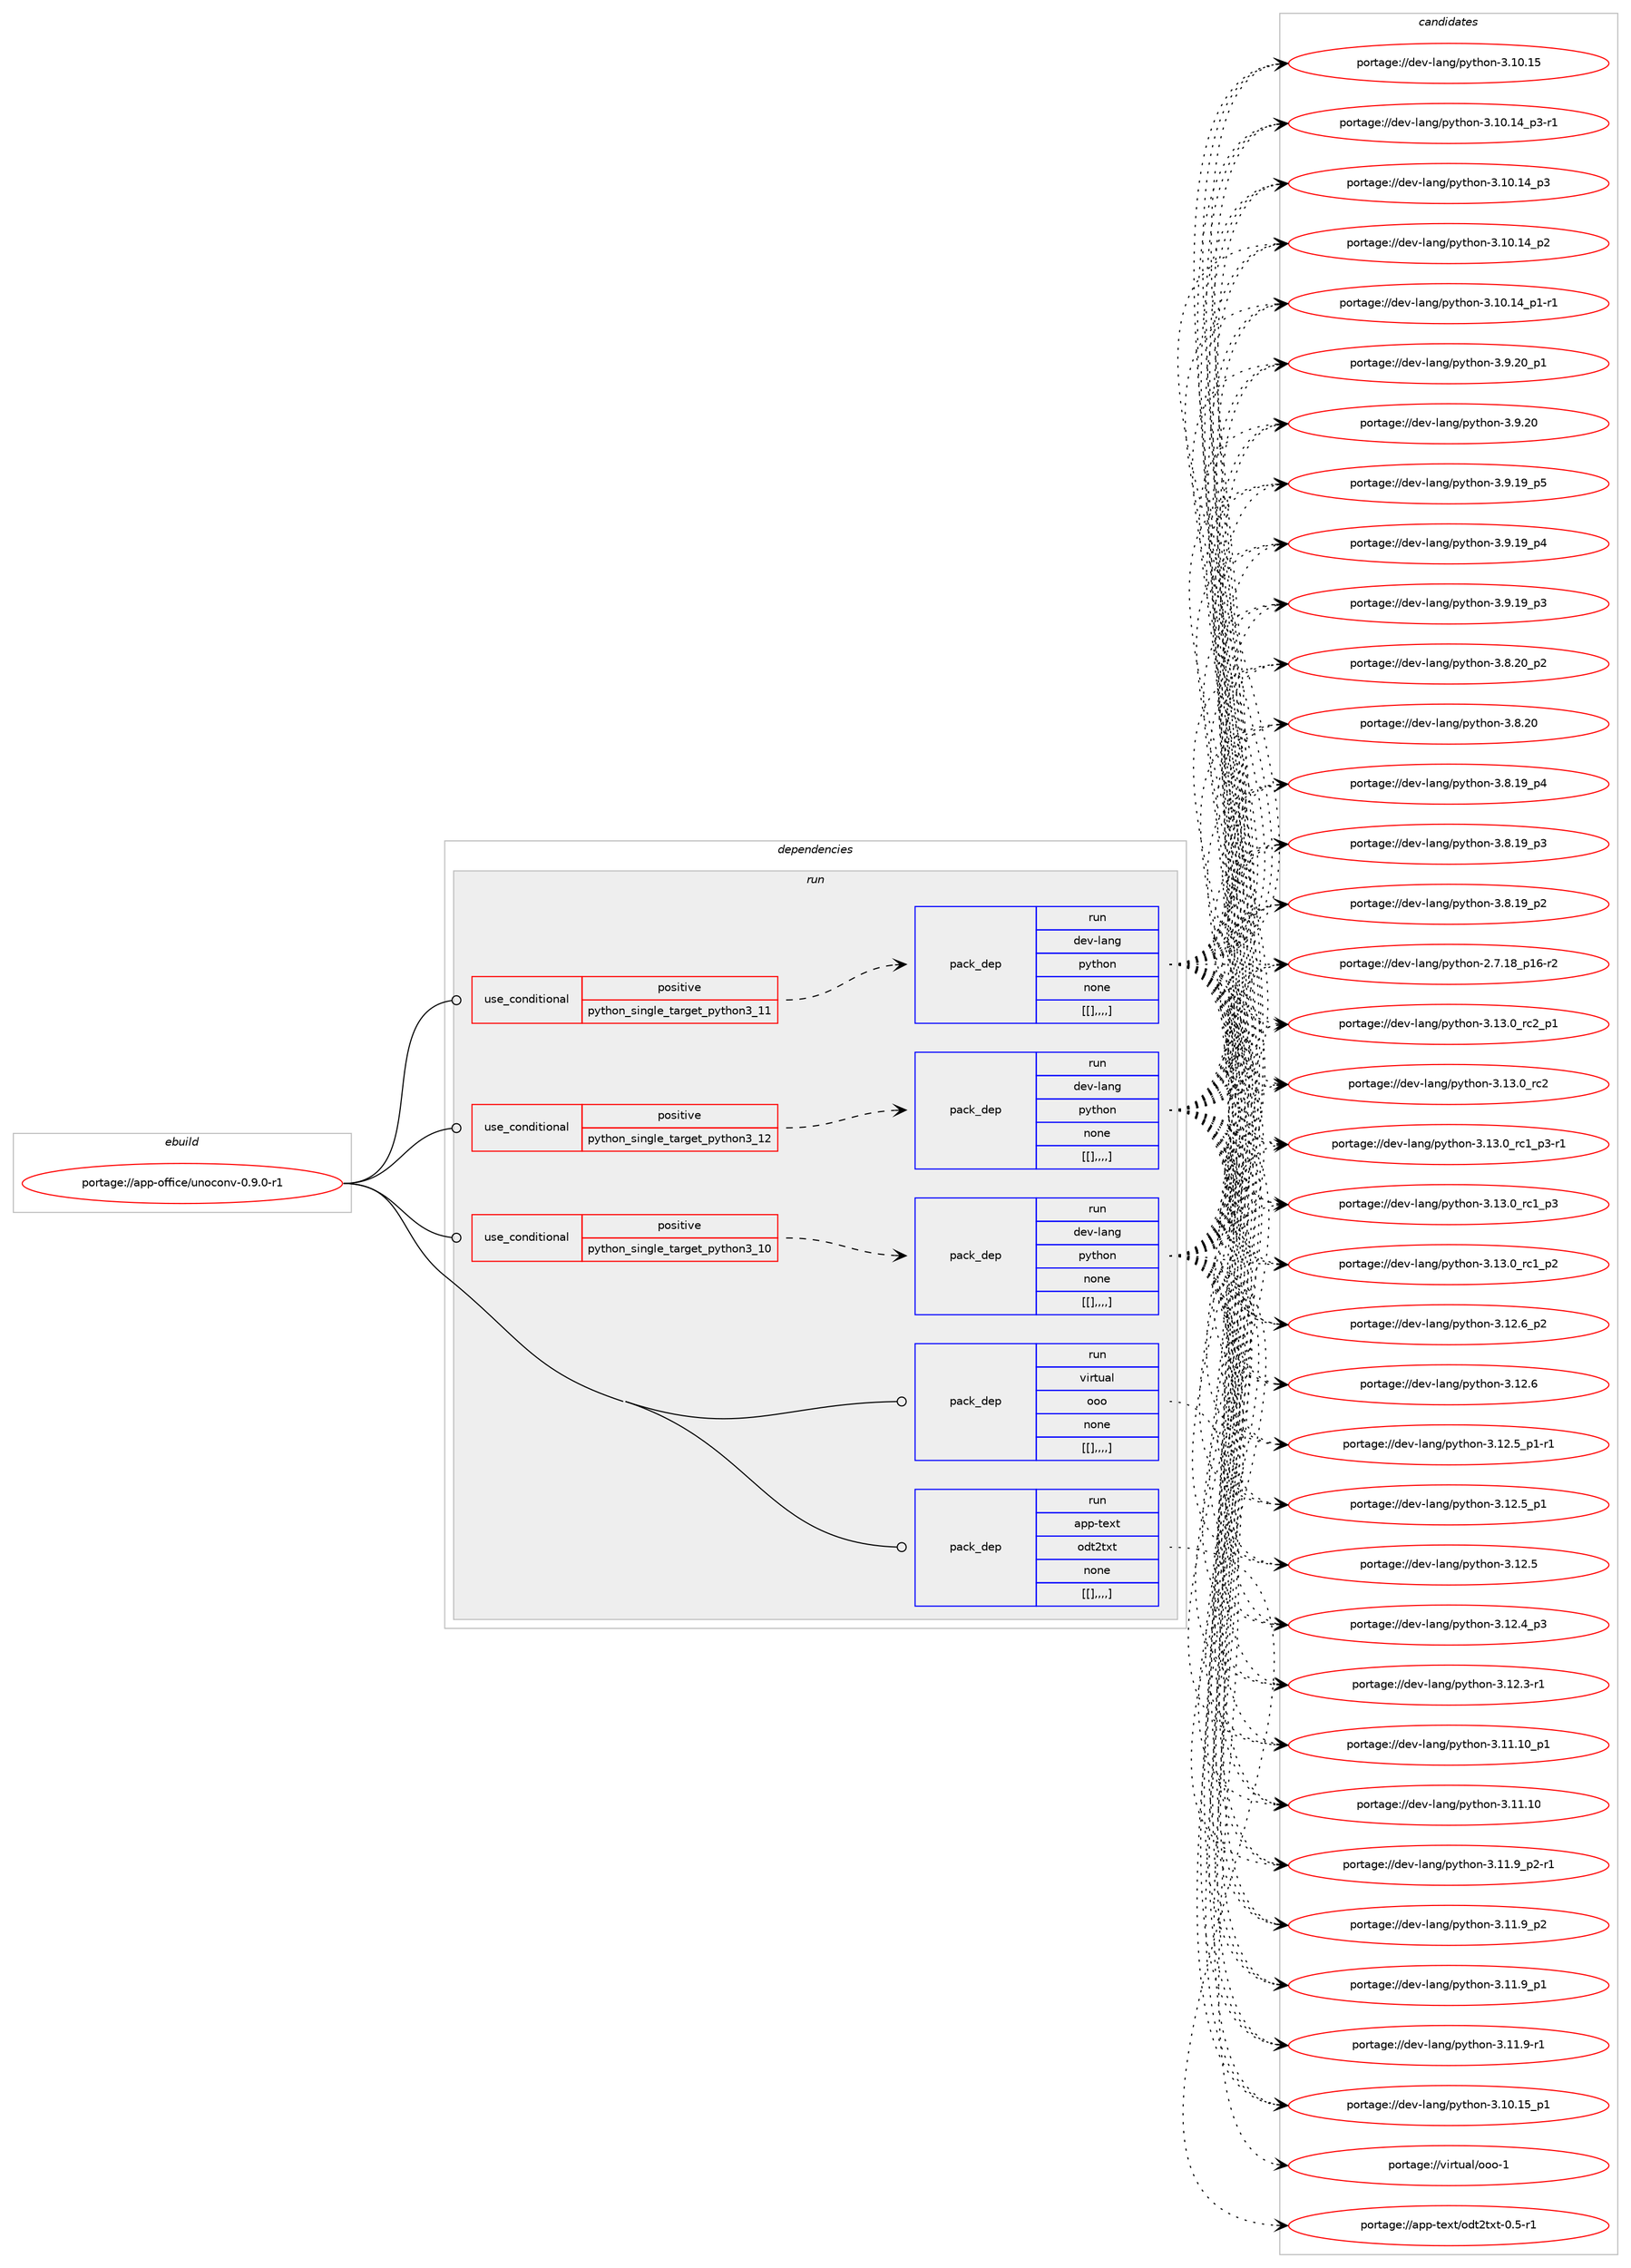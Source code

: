 digraph prolog {

# *************
# Graph options
# *************

newrank=true;
concentrate=true;
compound=true;
graph [rankdir=LR,fontname=Helvetica,fontsize=10,ranksep=1.5];#, ranksep=2.5, nodesep=0.2];
edge  [arrowhead=vee];
node  [fontname=Helvetica,fontsize=10];

# **********
# The ebuild
# **********

subgraph cluster_leftcol {
color=gray;
label=<<i>ebuild</i>>;
id [label="portage://app-office/unoconv-0.9.0-r1", color=red, width=4, href="../app-office/unoconv-0.9.0-r1.svg"];
}

# ****************
# The dependencies
# ****************

subgraph cluster_midcol {
color=gray;
label=<<i>dependencies</i>>;
subgraph cluster_compile {
fillcolor="#eeeeee";
style=filled;
label=<<i>compile</i>>;
}
subgraph cluster_compileandrun {
fillcolor="#eeeeee";
style=filled;
label=<<i>compile and run</i>>;
}
subgraph cluster_run {
fillcolor="#eeeeee";
style=filled;
label=<<i>run</i>>;
subgraph cond14269 {
dependency50338 [label=<<TABLE BORDER="0" CELLBORDER="1" CELLSPACING="0" CELLPADDING="4"><TR><TD ROWSPAN="3" CELLPADDING="10">use_conditional</TD></TR><TR><TD>positive</TD></TR><TR><TD>python_single_target_python3_10</TD></TR></TABLE>>, shape=none, color=red];
subgraph pack35628 {
dependency50339 [label=<<TABLE BORDER="0" CELLBORDER="1" CELLSPACING="0" CELLPADDING="4" WIDTH="220"><TR><TD ROWSPAN="6" CELLPADDING="30">pack_dep</TD></TR><TR><TD WIDTH="110">run</TD></TR><TR><TD>dev-lang</TD></TR><TR><TD>python</TD></TR><TR><TD>none</TD></TR><TR><TD>[[],,,,]</TD></TR></TABLE>>, shape=none, color=blue];
}
dependency50338:e -> dependency50339:w [weight=20,style="dashed",arrowhead="vee"];
}
id:e -> dependency50338:w [weight=20,style="solid",arrowhead="odot"];
subgraph cond14270 {
dependency50340 [label=<<TABLE BORDER="0" CELLBORDER="1" CELLSPACING="0" CELLPADDING="4"><TR><TD ROWSPAN="3" CELLPADDING="10">use_conditional</TD></TR><TR><TD>positive</TD></TR><TR><TD>python_single_target_python3_11</TD></TR></TABLE>>, shape=none, color=red];
subgraph pack35629 {
dependency50341 [label=<<TABLE BORDER="0" CELLBORDER="1" CELLSPACING="0" CELLPADDING="4" WIDTH="220"><TR><TD ROWSPAN="6" CELLPADDING="30">pack_dep</TD></TR><TR><TD WIDTH="110">run</TD></TR><TR><TD>dev-lang</TD></TR><TR><TD>python</TD></TR><TR><TD>none</TD></TR><TR><TD>[[],,,,]</TD></TR></TABLE>>, shape=none, color=blue];
}
dependency50340:e -> dependency50341:w [weight=20,style="dashed",arrowhead="vee"];
}
id:e -> dependency50340:w [weight=20,style="solid",arrowhead="odot"];
subgraph cond14271 {
dependency50342 [label=<<TABLE BORDER="0" CELLBORDER="1" CELLSPACING="0" CELLPADDING="4"><TR><TD ROWSPAN="3" CELLPADDING="10">use_conditional</TD></TR><TR><TD>positive</TD></TR><TR><TD>python_single_target_python3_12</TD></TR></TABLE>>, shape=none, color=red];
subgraph pack35630 {
dependency50343 [label=<<TABLE BORDER="0" CELLBORDER="1" CELLSPACING="0" CELLPADDING="4" WIDTH="220"><TR><TD ROWSPAN="6" CELLPADDING="30">pack_dep</TD></TR><TR><TD WIDTH="110">run</TD></TR><TR><TD>dev-lang</TD></TR><TR><TD>python</TD></TR><TR><TD>none</TD></TR><TR><TD>[[],,,,]</TD></TR></TABLE>>, shape=none, color=blue];
}
dependency50342:e -> dependency50343:w [weight=20,style="dashed",arrowhead="vee"];
}
id:e -> dependency50342:w [weight=20,style="solid",arrowhead="odot"];
subgraph pack35631 {
dependency50344 [label=<<TABLE BORDER="0" CELLBORDER="1" CELLSPACING="0" CELLPADDING="4" WIDTH="220"><TR><TD ROWSPAN="6" CELLPADDING="30">pack_dep</TD></TR><TR><TD WIDTH="110">run</TD></TR><TR><TD>virtual</TD></TR><TR><TD>ooo</TD></TR><TR><TD>none</TD></TR><TR><TD>[[],,,,]</TD></TR></TABLE>>, shape=none, color=blue];
}
id:e -> dependency50344:w [weight=20,style="solid",arrowhead="odot"];
subgraph pack35632 {
dependency50345 [label=<<TABLE BORDER="0" CELLBORDER="1" CELLSPACING="0" CELLPADDING="4" WIDTH="220"><TR><TD ROWSPAN="6" CELLPADDING="30">pack_dep</TD></TR><TR><TD WIDTH="110">run</TD></TR><TR><TD>app-text</TD></TR><TR><TD>odt2txt</TD></TR><TR><TD>none</TD></TR><TR><TD>[[],,,,]</TD></TR></TABLE>>, shape=none, color=blue];
}
id:e -> dependency50345:w [weight=20,style="solid",arrowhead="odot"];
}
}

# **************
# The candidates
# **************

subgraph cluster_choices {
rank=same;
color=gray;
label=<<i>candidates</i>>;

subgraph choice35628 {
color=black;
nodesep=1;
choice100101118451089711010347112121116104111110455146495146489511499509511249 [label="portage://dev-lang/python-3.13.0_rc2_p1", color=red, width=4,href="../dev-lang/python-3.13.0_rc2_p1.svg"];
choice10010111845108971101034711212111610411111045514649514648951149950 [label="portage://dev-lang/python-3.13.0_rc2", color=red, width=4,href="../dev-lang/python-3.13.0_rc2.svg"];
choice1001011184510897110103471121211161041111104551464951464895114994995112514511449 [label="portage://dev-lang/python-3.13.0_rc1_p3-r1", color=red, width=4,href="../dev-lang/python-3.13.0_rc1_p3-r1.svg"];
choice100101118451089711010347112121116104111110455146495146489511499499511251 [label="portage://dev-lang/python-3.13.0_rc1_p3", color=red, width=4,href="../dev-lang/python-3.13.0_rc1_p3.svg"];
choice100101118451089711010347112121116104111110455146495146489511499499511250 [label="portage://dev-lang/python-3.13.0_rc1_p2", color=red, width=4,href="../dev-lang/python-3.13.0_rc1_p2.svg"];
choice100101118451089711010347112121116104111110455146495046549511250 [label="portage://dev-lang/python-3.12.6_p2", color=red, width=4,href="../dev-lang/python-3.12.6_p2.svg"];
choice10010111845108971101034711212111610411111045514649504654 [label="portage://dev-lang/python-3.12.6", color=red, width=4,href="../dev-lang/python-3.12.6.svg"];
choice1001011184510897110103471121211161041111104551464950465395112494511449 [label="portage://dev-lang/python-3.12.5_p1-r1", color=red, width=4,href="../dev-lang/python-3.12.5_p1-r1.svg"];
choice100101118451089711010347112121116104111110455146495046539511249 [label="portage://dev-lang/python-3.12.5_p1", color=red, width=4,href="../dev-lang/python-3.12.5_p1.svg"];
choice10010111845108971101034711212111610411111045514649504653 [label="portage://dev-lang/python-3.12.5", color=red, width=4,href="../dev-lang/python-3.12.5.svg"];
choice100101118451089711010347112121116104111110455146495046529511251 [label="portage://dev-lang/python-3.12.4_p3", color=red, width=4,href="../dev-lang/python-3.12.4_p3.svg"];
choice100101118451089711010347112121116104111110455146495046514511449 [label="portage://dev-lang/python-3.12.3-r1", color=red, width=4,href="../dev-lang/python-3.12.3-r1.svg"];
choice10010111845108971101034711212111610411111045514649494649489511249 [label="portage://dev-lang/python-3.11.10_p1", color=red, width=4,href="../dev-lang/python-3.11.10_p1.svg"];
choice1001011184510897110103471121211161041111104551464949464948 [label="portage://dev-lang/python-3.11.10", color=red, width=4,href="../dev-lang/python-3.11.10.svg"];
choice1001011184510897110103471121211161041111104551464949465795112504511449 [label="portage://dev-lang/python-3.11.9_p2-r1", color=red, width=4,href="../dev-lang/python-3.11.9_p2-r1.svg"];
choice100101118451089711010347112121116104111110455146494946579511250 [label="portage://dev-lang/python-3.11.9_p2", color=red, width=4,href="../dev-lang/python-3.11.9_p2.svg"];
choice100101118451089711010347112121116104111110455146494946579511249 [label="portage://dev-lang/python-3.11.9_p1", color=red, width=4,href="../dev-lang/python-3.11.9_p1.svg"];
choice100101118451089711010347112121116104111110455146494946574511449 [label="portage://dev-lang/python-3.11.9-r1", color=red, width=4,href="../dev-lang/python-3.11.9-r1.svg"];
choice10010111845108971101034711212111610411111045514649484649539511249 [label="portage://dev-lang/python-3.10.15_p1", color=red, width=4,href="../dev-lang/python-3.10.15_p1.svg"];
choice1001011184510897110103471121211161041111104551464948464953 [label="portage://dev-lang/python-3.10.15", color=red, width=4,href="../dev-lang/python-3.10.15.svg"];
choice100101118451089711010347112121116104111110455146494846495295112514511449 [label="portage://dev-lang/python-3.10.14_p3-r1", color=red, width=4,href="../dev-lang/python-3.10.14_p3-r1.svg"];
choice10010111845108971101034711212111610411111045514649484649529511251 [label="portage://dev-lang/python-3.10.14_p3", color=red, width=4,href="../dev-lang/python-3.10.14_p3.svg"];
choice10010111845108971101034711212111610411111045514649484649529511250 [label="portage://dev-lang/python-3.10.14_p2", color=red, width=4,href="../dev-lang/python-3.10.14_p2.svg"];
choice100101118451089711010347112121116104111110455146494846495295112494511449 [label="portage://dev-lang/python-3.10.14_p1-r1", color=red, width=4,href="../dev-lang/python-3.10.14_p1-r1.svg"];
choice100101118451089711010347112121116104111110455146574650489511249 [label="portage://dev-lang/python-3.9.20_p1", color=red, width=4,href="../dev-lang/python-3.9.20_p1.svg"];
choice10010111845108971101034711212111610411111045514657465048 [label="portage://dev-lang/python-3.9.20", color=red, width=4,href="../dev-lang/python-3.9.20.svg"];
choice100101118451089711010347112121116104111110455146574649579511253 [label="portage://dev-lang/python-3.9.19_p5", color=red, width=4,href="../dev-lang/python-3.9.19_p5.svg"];
choice100101118451089711010347112121116104111110455146574649579511252 [label="portage://dev-lang/python-3.9.19_p4", color=red, width=4,href="../dev-lang/python-3.9.19_p4.svg"];
choice100101118451089711010347112121116104111110455146574649579511251 [label="portage://dev-lang/python-3.9.19_p3", color=red, width=4,href="../dev-lang/python-3.9.19_p3.svg"];
choice100101118451089711010347112121116104111110455146564650489511250 [label="portage://dev-lang/python-3.8.20_p2", color=red, width=4,href="../dev-lang/python-3.8.20_p2.svg"];
choice10010111845108971101034711212111610411111045514656465048 [label="portage://dev-lang/python-3.8.20", color=red, width=4,href="../dev-lang/python-3.8.20.svg"];
choice100101118451089711010347112121116104111110455146564649579511252 [label="portage://dev-lang/python-3.8.19_p4", color=red, width=4,href="../dev-lang/python-3.8.19_p4.svg"];
choice100101118451089711010347112121116104111110455146564649579511251 [label="portage://dev-lang/python-3.8.19_p3", color=red, width=4,href="../dev-lang/python-3.8.19_p3.svg"];
choice100101118451089711010347112121116104111110455146564649579511250 [label="portage://dev-lang/python-3.8.19_p2", color=red, width=4,href="../dev-lang/python-3.8.19_p2.svg"];
choice100101118451089711010347112121116104111110455046554649569511249544511450 [label="portage://dev-lang/python-2.7.18_p16-r2", color=red, width=4,href="../dev-lang/python-2.7.18_p16-r2.svg"];
dependency50339:e -> choice100101118451089711010347112121116104111110455146495146489511499509511249:w [style=dotted,weight="100"];
dependency50339:e -> choice10010111845108971101034711212111610411111045514649514648951149950:w [style=dotted,weight="100"];
dependency50339:e -> choice1001011184510897110103471121211161041111104551464951464895114994995112514511449:w [style=dotted,weight="100"];
dependency50339:e -> choice100101118451089711010347112121116104111110455146495146489511499499511251:w [style=dotted,weight="100"];
dependency50339:e -> choice100101118451089711010347112121116104111110455146495146489511499499511250:w [style=dotted,weight="100"];
dependency50339:e -> choice100101118451089711010347112121116104111110455146495046549511250:w [style=dotted,weight="100"];
dependency50339:e -> choice10010111845108971101034711212111610411111045514649504654:w [style=dotted,weight="100"];
dependency50339:e -> choice1001011184510897110103471121211161041111104551464950465395112494511449:w [style=dotted,weight="100"];
dependency50339:e -> choice100101118451089711010347112121116104111110455146495046539511249:w [style=dotted,weight="100"];
dependency50339:e -> choice10010111845108971101034711212111610411111045514649504653:w [style=dotted,weight="100"];
dependency50339:e -> choice100101118451089711010347112121116104111110455146495046529511251:w [style=dotted,weight="100"];
dependency50339:e -> choice100101118451089711010347112121116104111110455146495046514511449:w [style=dotted,weight="100"];
dependency50339:e -> choice10010111845108971101034711212111610411111045514649494649489511249:w [style=dotted,weight="100"];
dependency50339:e -> choice1001011184510897110103471121211161041111104551464949464948:w [style=dotted,weight="100"];
dependency50339:e -> choice1001011184510897110103471121211161041111104551464949465795112504511449:w [style=dotted,weight="100"];
dependency50339:e -> choice100101118451089711010347112121116104111110455146494946579511250:w [style=dotted,weight="100"];
dependency50339:e -> choice100101118451089711010347112121116104111110455146494946579511249:w [style=dotted,weight="100"];
dependency50339:e -> choice100101118451089711010347112121116104111110455146494946574511449:w [style=dotted,weight="100"];
dependency50339:e -> choice10010111845108971101034711212111610411111045514649484649539511249:w [style=dotted,weight="100"];
dependency50339:e -> choice1001011184510897110103471121211161041111104551464948464953:w [style=dotted,weight="100"];
dependency50339:e -> choice100101118451089711010347112121116104111110455146494846495295112514511449:w [style=dotted,weight="100"];
dependency50339:e -> choice10010111845108971101034711212111610411111045514649484649529511251:w [style=dotted,weight="100"];
dependency50339:e -> choice10010111845108971101034711212111610411111045514649484649529511250:w [style=dotted,weight="100"];
dependency50339:e -> choice100101118451089711010347112121116104111110455146494846495295112494511449:w [style=dotted,weight="100"];
dependency50339:e -> choice100101118451089711010347112121116104111110455146574650489511249:w [style=dotted,weight="100"];
dependency50339:e -> choice10010111845108971101034711212111610411111045514657465048:w [style=dotted,weight="100"];
dependency50339:e -> choice100101118451089711010347112121116104111110455146574649579511253:w [style=dotted,weight="100"];
dependency50339:e -> choice100101118451089711010347112121116104111110455146574649579511252:w [style=dotted,weight="100"];
dependency50339:e -> choice100101118451089711010347112121116104111110455146574649579511251:w [style=dotted,weight="100"];
dependency50339:e -> choice100101118451089711010347112121116104111110455146564650489511250:w [style=dotted,weight="100"];
dependency50339:e -> choice10010111845108971101034711212111610411111045514656465048:w [style=dotted,weight="100"];
dependency50339:e -> choice100101118451089711010347112121116104111110455146564649579511252:w [style=dotted,weight="100"];
dependency50339:e -> choice100101118451089711010347112121116104111110455146564649579511251:w [style=dotted,weight="100"];
dependency50339:e -> choice100101118451089711010347112121116104111110455146564649579511250:w [style=dotted,weight="100"];
dependency50339:e -> choice100101118451089711010347112121116104111110455046554649569511249544511450:w [style=dotted,weight="100"];
}
subgraph choice35629 {
color=black;
nodesep=1;
choice100101118451089711010347112121116104111110455146495146489511499509511249 [label="portage://dev-lang/python-3.13.0_rc2_p1", color=red, width=4,href="../dev-lang/python-3.13.0_rc2_p1.svg"];
choice10010111845108971101034711212111610411111045514649514648951149950 [label="portage://dev-lang/python-3.13.0_rc2", color=red, width=4,href="../dev-lang/python-3.13.0_rc2.svg"];
choice1001011184510897110103471121211161041111104551464951464895114994995112514511449 [label="portage://dev-lang/python-3.13.0_rc1_p3-r1", color=red, width=4,href="../dev-lang/python-3.13.0_rc1_p3-r1.svg"];
choice100101118451089711010347112121116104111110455146495146489511499499511251 [label="portage://dev-lang/python-3.13.0_rc1_p3", color=red, width=4,href="../dev-lang/python-3.13.0_rc1_p3.svg"];
choice100101118451089711010347112121116104111110455146495146489511499499511250 [label="portage://dev-lang/python-3.13.0_rc1_p2", color=red, width=4,href="../dev-lang/python-3.13.0_rc1_p2.svg"];
choice100101118451089711010347112121116104111110455146495046549511250 [label="portage://dev-lang/python-3.12.6_p2", color=red, width=4,href="../dev-lang/python-3.12.6_p2.svg"];
choice10010111845108971101034711212111610411111045514649504654 [label="portage://dev-lang/python-3.12.6", color=red, width=4,href="../dev-lang/python-3.12.6.svg"];
choice1001011184510897110103471121211161041111104551464950465395112494511449 [label="portage://dev-lang/python-3.12.5_p1-r1", color=red, width=4,href="../dev-lang/python-3.12.5_p1-r1.svg"];
choice100101118451089711010347112121116104111110455146495046539511249 [label="portage://dev-lang/python-3.12.5_p1", color=red, width=4,href="../dev-lang/python-3.12.5_p1.svg"];
choice10010111845108971101034711212111610411111045514649504653 [label="portage://dev-lang/python-3.12.5", color=red, width=4,href="../dev-lang/python-3.12.5.svg"];
choice100101118451089711010347112121116104111110455146495046529511251 [label="portage://dev-lang/python-3.12.4_p3", color=red, width=4,href="../dev-lang/python-3.12.4_p3.svg"];
choice100101118451089711010347112121116104111110455146495046514511449 [label="portage://dev-lang/python-3.12.3-r1", color=red, width=4,href="../dev-lang/python-3.12.3-r1.svg"];
choice10010111845108971101034711212111610411111045514649494649489511249 [label="portage://dev-lang/python-3.11.10_p1", color=red, width=4,href="../dev-lang/python-3.11.10_p1.svg"];
choice1001011184510897110103471121211161041111104551464949464948 [label="portage://dev-lang/python-3.11.10", color=red, width=4,href="../dev-lang/python-3.11.10.svg"];
choice1001011184510897110103471121211161041111104551464949465795112504511449 [label="portage://dev-lang/python-3.11.9_p2-r1", color=red, width=4,href="../dev-lang/python-3.11.9_p2-r1.svg"];
choice100101118451089711010347112121116104111110455146494946579511250 [label="portage://dev-lang/python-3.11.9_p2", color=red, width=4,href="../dev-lang/python-3.11.9_p2.svg"];
choice100101118451089711010347112121116104111110455146494946579511249 [label="portage://dev-lang/python-3.11.9_p1", color=red, width=4,href="../dev-lang/python-3.11.9_p1.svg"];
choice100101118451089711010347112121116104111110455146494946574511449 [label="portage://dev-lang/python-3.11.9-r1", color=red, width=4,href="../dev-lang/python-3.11.9-r1.svg"];
choice10010111845108971101034711212111610411111045514649484649539511249 [label="portage://dev-lang/python-3.10.15_p1", color=red, width=4,href="../dev-lang/python-3.10.15_p1.svg"];
choice1001011184510897110103471121211161041111104551464948464953 [label="portage://dev-lang/python-3.10.15", color=red, width=4,href="../dev-lang/python-3.10.15.svg"];
choice100101118451089711010347112121116104111110455146494846495295112514511449 [label="portage://dev-lang/python-3.10.14_p3-r1", color=red, width=4,href="../dev-lang/python-3.10.14_p3-r1.svg"];
choice10010111845108971101034711212111610411111045514649484649529511251 [label="portage://dev-lang/python-3.10.14_p3", color=red, width=4,href="../dev-lang/python-3.10.14_p3.svg"];
choice10010111845108971101034711212111610411111045514649484649529511250 [label="portage://dev-lang/python-3.10.14_p2", color=red, width=4,href="../dev-lang/python-3.10.14_p2.svg"];
choice100101118451089711010347112121116104111110455146494846495295112494511449 [label="portage://dev-lang/python-3.10.14_p1-r1", color=red, width=4,href="../dev-lang/python-3.10.14_p1-r1.svg"];
choice100101118451089711010347112121116104111110455146574650489511249 [label="portage://dev-lang/python-3.9.20_p1", color=red, width=4,href="../dev-lang/python-3.9.20_p1.svg"];
choice10010111845108971101034711212111610411111045514657465048 [label="portage://dev-lang/python-3.9.20", color=red, width=4,href="../dev-lang/python-3.9.20.svg"];
choice100101118451089711010347112121116104111110455146574649579511253 [label="portage://dev-lang/python-3.9.19_p5", color=red, width=4,href="../dev-lang/python-3.9.19_p5.svg"];
choice100101118451089711010347112121116104111110455146574649579511252 [label="portage://dev-lang/python-3.9.19_p4", color=red, width=4,href="../dev-lang/python-3.9.19_p4.svg"];
choice100101118451089711010347112121116104111110455146574649579511251 [label="portage://dev-lang/python-3.9.19_p3", color=red, width=4,href="../dev-lang/python-3.9.19_p3.svg"];
choice100101118451089711010347112121116104111110455146564650489511250 [label="portage://dev-lang/python-3.8.20_p2", color=red, width=4,href="../dev-lang/python-3.8.20_p2.svg"];
choice10010111845108971101034711212111610411111045514656465048 [label="portage://dev-lang/python-3.8.20", color=red, width=4,href="../dev-lang/python-3.8.20.svg"];
choice100101118451089711010347112121116104111110455146564649579511252 [label="portage://dev-lang/python-3.8.19_p4", color=red, width=4,href="../dev-lang/python-3.8.19_p4.svg"];
choice100101118451089711010347112121116104111110455146564649579511251 [label="portage://dev-lang/python-3.8.19_p3", color=red, width=4,href="../dev-lang/python-3.8.19_p3.svg"];
choice100101118451089711010347112121116104111110455146564649579511250 [label="portage://dev-lang/python-3.8.19_p2", color=red, width=4,href="../dev-lang/python-3.8.19_p2.svg"];
choice100101118451089711010347112121116104111110455046554649569511249544511450 [label="portage://dev-lang/python-2.7.18_p16-r2", color=red, width=4,href="../dev-lang/python-2.7.18_p16-r2.svg"];
dependency50341:e -> choice100101118451089711010347112121116104111110455146495146489511499509511249:w [style=dotted,weight="100"];
dependency50341:e -> choice10010111845108971101034711212111610411111045514649514648951149950:w [style=dotted,weight="100"];
dependency50341:e -> choice1001011184510897110103471121211161041111104551464951464895114994995112514511449:w [style=dotted,weight="100"];
dependency50341:e -> choice100101118451089711010347112121116104111110455146495146489511499499511251:w [style=dotted,weight="100"];
dependency50341:e -> choice100101118451089711010347112121116104111110455146495146489511499499511250:w [style=dotted,weight="100"];
dependency50341:e -> choice100101118451089711010347112121116104111110455146495046549511250:w [style=dotted,weight="100"];
dependency50341:e -> choice10010111845108971101034711212111610411111045514649504654:w [style=dotted,weight="100"];
dependency50341:e -> choice1001011184510897110103471121211161041111104551464950465395112494511449:w [style=dotted,weight="100"];
dependency50341:e -> choice100101118451089711010347112121116104111110455146495046539511249:w [style=dotted,weight="100"];
dependency50341:e -> choice10010111845108971101034711212111610411111045514649504653:w [style=dotted,weight="100"];
dependency50341:e -> choice100101118451089711010347112121116104111110455146495046529511251:w [style=dotted,weight="100"];
dependency50341:e -> choice100101118451089711010347112121116104111110455146495046514511449:w [style=dotted,weight="100"];
dependency50341:e -> choice10010111845108971101034711212111610411111045514649494649489511249:w [style=dotted,weight="100"];
dependency50341:e -> choice1001011184510897110103471121211161041111104551464949464948:w [style=dotted,weight="100"];
dependency50341:e -> choice1001011184510897110103471121211161041111104551464949465795112504511449:w [style=dotted,weight="100"];
dependency50341:e -> choice100101118451089711010347112121116104111110455146494946579511250:w [style=dotted,weight="100"];
dependency50341:e -> choice100101118451089711010347112121116104111110455146494946579511249:w [style=dotted,weight="100"];
dependency50341:e -> choice100101118451089711010347112121116104111110455146494946574511449:w [style=dotted,weight="100"];
dependency50341:e -> choice10010111845108971101034711212111610411111045514649484649539511249:w [style=dotted,weight="100"];
dependency50341:e -> choice1001011184510897110103471121211161041111104551464948464953:w [style=dotted,weight="100"];
dependency50341:e -> choice100101118451089711010347112121116104111110455146494846495295112514511449:w [style=dotted,weight="100"];
dependency50341:e -> choice10010111845108971101034711212111610411111045514649484649529511251:w [style=dotted,weight="100"];
dependency50341:e -> choice10010111845108971101034711212111610411111045514649484649529511250:w [style=dotted,weight="100"];
dependency50341:e -> choice100101118451089711010347112121116104111110455146494846495295112494511449:w [style=dotted,weight="100"];
dependency50341:e -> choice100101118451089711010347112121116104111110455146574650489511249:w [style=dotted,weight="100"];
dependency50341:e -> choice10010111845108971101034711212111610411111045514657465048:w [style=dotted,weight="100"];
dependency50341:e -> choice100101118451089711010347112121116104111110455146574649579511253:w [style=dotted,weight="100"];
dependency50341:e -> choice100101118451089711010347112121116104111110455146574649579511252:w [style=dotted,weight="100"];
dependency50341:e -> choice100101118451089711010347112121116104111110455146574649579511251:w [style=dotted,weight="100"];
dependency50341:e -> choice100101118451089711010347112121116104111110455146564650489511250:w [style=dotted,weight="100"];
dependency50341:e -> choice10010111845108971101034711212111610411111045514656465048:w [style=dotted,weight="100"];
dependency50341:e -> choice100101118451089711010347112121116104111110455146564649579511252:w [style=dotted,weight="100"];
dependency50341:e -> choice100101118451089711010347112121116104111110455146564649579511251:w [style=dotted,weight="100"];
dependency50341:e -> choice100101118451089711010347112121116104111110455146564649579511250:w [style=dotted,weight="100"];
dependency50341:e -> choice100101118451089711010347112121116104111110455046554649569511249544511450:w [style=dotted,weight="100"];
}
subgraph choice35630 {
color=black;
nodesep=1;
choice100101118451089711010347112121116104111110455146495146489511499509511249 [label="portage://dev-lang/python-3.13.0_rc2_p1", color=red, width=4,href="../dev-lang/python-3.13.0_rc2_p1.svg"];
choice10010111845108971101034711212111610411111045514649514648951149950 [label="portage://dev-lang/python-3.13.0_rc2", color=red, width=4,href="../dev-lang/python-3.13.0_rc2.svg"];
choice1001011184510897110103471121211161041111104551464951464895114994995112514511449 [label="portage://dev-lang/python-3.13.0_rc1_p3-r1", color=red, width=4,href="../dev-lang/python-3.13.0_rc1_p3-r1.svg"];
choice100101118451089711010347112121116104111110455146495146489511499499511251 [label="portage://dev-lang/python-3.13.0_rc1_p3", color=red, width=4,href="../dev-lang/python-3.13.0_rc1_p3.svg"];
choice100101118451089711010347112121116104111110455146495146489511499499511250 [label="portage://dev-lang/python-3.13.0_rc1_p2", color=red, width=4,href="../dev-lang/python-3.13.0_rc1_p2.svg"];
choice100101118451089711010347112121116104111110455146495046549511250 [label="portage://dev-lang/python-3.12.6_p2", color=red, width=4,href="../dev-lang/python-3.12.6_p2.svg"];
choice10010111845108971101034711212111610411111045514649504654 [label="portage://dev-lang/python-3.12.6", color=red, width=4,href="../dev-lang/python-3.12.6.svg"];
choice1001011184510897110103471121211161041111104551464950465395112494511449 [label="portage://dev-lang/python-3.12.5_p1-r1", color=red, width=4,href="../dev-lang/python-3.12.5_p1-r1.svg"];
choice100101118451089711010347112121116104111110455146495046539511249 [label="portage://dev-lang/python-3.12.5_p1", color=red, width=4,href="../dev-lang/python-3.12.5_p1.svg"];
choice10010111845108971101034711212111610411111045514649504653 [label="portage://dev-lang/python-3.12.5", color=red, width=4,href="../dev-lang/python-3.12.5.svg"];
choice100101118451089711010347112121116104111110455146495046529511251 [label="portage://dev-lang/python-3.12.4_p3", color=red, width=4,href="../dev-lang/python-3.12.4_p3.svg"];
choice100101118451089711010347112121116104111110455146495046514511449 [label="portage://dev-lang/python-3.12.3-r1", color=red, width=4,href="../dev-lang/python-3.12.3-r1.svg"];
choice10010111845108971101034711212111610411111045514649494649489511249 [label="portage://dev-lang/python-3.11.10_p1", color=red, width=4,href="../dev-lang/python-3.11.10_p1.svg"];
choice1001011184510897110103471121211161041111104551464949464948 [label="portage://dev-lang/python-3.11.10", color=red, width=4,href="../dev-lang/python-3.11.10.svg"];
choice1001011184510897110103471121211161041111104551464949465795112504511449 [label="portage://dev-lang/python-3.11.9_p2-r1", color=red, width=4,href="../dev-lang/python-3.11.9_p2-r1.svg"];
choice100101118451089711010347112121116104111110455146494946579511250 [label="portage://dev-lang/python-3.11.9_p2", color=red, width=4,href="../dev-lang/python-3.11.9_p2.svg"];
choice100101118451089711010347112121116104111110455146494946579511249 [label="portage://dev-lang/python-3.11.9_p1", color=red, width=4,href="../dev-lang/python-3.11.9_p1.svg"];
choice100101118451089711010347112121116104111110455146494946574511449 [label="portage://dev-lang/python-3.11.9-r1", color=red, width=4,href="../dev-lang/python-3.11.9-r1.svg"];
choice10010111845108971101034711212111610411111045514649484649539511249 [label="portage://dev-lang/python-3.10.15_p1", color=red, width=4,href="../dev-lang/python-3.10.15_p1.svg"];
choice1001011184510897110103471121211161041111104551464948464953 [label="portage://dev-lang/python-3.10.15", color=red, width=4,href="../dev-lang/python-3.10.15.svg"];
choice100101118451089711010347112121116104111110455146494846495295112514511449 [label="portage://dev-lang/python-3.10.14_p3-r1", color=red, width=4,href="../dev-lang/python-3.10.14_p3-r1.svg"];
choice10010111845108971101034711212111610411111045514649484649529511251 [label="portage://dev-lang/python-3.10.14_p3", color=red, width=4,href="../dev-lang/python-3.10.14_p3.svg"];
choice10010111845108971101034711212111610411111045514649484649529511250 [label="portage://dev-lang/python-3.10.14_p2", color=red, width=4,href="../dev-lang/python-3.10.14_p2.svg"];
choice100101118451089711010347112121116104111110455146494846495295112494511449 [label="portage://dev-lang/python-3.10.14_p1-r1", color=red, width=4,href="../dev-lang/python-3.10.14_p1-r1.svg"];
choice100101118451089711010347112121116104111110455146574650489511249 [label="portage://dev-lang/python-3.9.20_p1", color=red, width=4,href="../dev-lang/python-3.9.20_p1.svg"];
choice10010111845108971101034711212111610411111045514657465048 [label="portage://dev-lang/python-3.9.20", color=red, width=4,href="../dev-lang/python-3.9.20.svg"];
choice100101118451089711010347112121116104111110455146574649579511253 [label="portage://dev-lang/python-3.9.19_p5", color=red, width=4,href="../dev-lang/python-3.9.19_p5.svg"];
choice100101118451089711010347112121116104111110455146574649579511252 [label="portage://dev-lang/python-3.9.19_p4", color=red, width=4,href="../dev-lang/python-3.9.19_p4.svg"];
choice100101118451089711010347112121116104111110455146574649579511251 [label="portage://dev-lang/python-3.9.19_p3", color=red, width=4,href="../dev-lang/python-3.9.19_p3.svg"];
choice100101118451089711010347112121116104111110455146564650489511250 [label="portage://dev-lang/python-3.8.20_p2", color=red, width=4,href="../dev-lang/python-3.8.20_p2.svg"];
choice10010111845108971101034711212111610411111045514656465048 [label="portage://dev-lang/python-3.8.20", color=red, width=4,href="../dev-lang/python-3.8.20.svg"];
choice100101118451089711010347112121116104111110455146564649579511252 [label="portage://dev-lang/python-3.8.19_p4", color=red, width=4,href="../dev-lang/python-3.8.19_p4.svg"];
choice100101118451089711010347112121116104111110455146564649579511251 [label="portage://dev-lang/python-3.8.19_p3", color=red, width=4,href="../dev-lang/python-3.8.19_p3.svg"];
choice100101118451089711010347112121116104111110455146564649579511250 [label="portage://dev-lang/python-3.8.19_p2", color=red, width=4,href="../dev-lang/python-3.8.19_p2.svg"];
choice100101118451089711010347112121116104111110455046554649569511249544511450 [label="portage://dev-lang/python-2.7.18_p16-r2", color=red, width=4,href="../dev-lang/python-2.7.18_p16-r2.svg"];
dependency50343:e -> choice100101118451089711010347112121116104111110455146495146489511499509511249:w [style=dotted,weight="100"];
dependency50343:e -> choice10010111845108971101034711212111610411111045514649514648951149950:w [style=dotted,weight="100"];
dependency50343:e -> choice1001011184510897110103471121211161041111104551464951464895114994995112514511449:w [style=dotted,weight="100"];
dependency50343:e -> choice100101118451089711010347112121116104111110455146495146489511499499511251:w [style=dotted,weight="100"];
dependency50343:e -> choice100101118451089711010347112121116104111110455146495146489511499499511250:w [style=dotted,weight="100"];
dependency50343:e -> choice100101118451089711010347112121116104111110455146495046549511250:w [style=dotted,weight="100"];
dependency50343:e -> choice10010111845108971101034711212111610411111045514649504654:w [style=dotted,weight="100"];
dependency50343:e -> choice1001011184510897110103471121211161041111104551464950465395112494511449:w [style=dotted,weight="100"];
dependency50343:e -> choice100101118451089711010347112121116104111110455146495046539511249:w [style=dotted,weight="100"];
dependency50343:e -> choice10010111845108971101034711212111610411111045514649504653:w [style=dotted,weight="100"];
dependency50343:e -> choice100101118451089711010347112121116104111110455146495046529511251:w [style=dotted,weight="100"];
dependency50343:e -> choice100101118451089711010347112121116104111110455146495046514511449:w [style=dotted,weight="100"];
dependency50343:e -> choice10010111845108971101034711212111610411111045514649494649489511249:w [style=dotted,weight="100"];
dependency50343:e -> choice1001011184510897110103471121211161041111104551464949464948:w [style=dotted,weight="100"];
dependency50343:e -> choice1001011184510897110103471121211161041111104551464949465795112504511449:w [style=dotted,weight="100"];
dependency50343:e -> choice100101118451089711010347112121116104111110455146494946579511250:w [style=dotted,weight="100"];
dependency50343:e -> choice100101118451089711010347112121116104111110455146494946579511249:w [style=dotted,weight="100"];
dependency50343:e -> choice100101118451089711010347112121116104111110455146494946574511449:w [style=dotted,weight="100"];
dependency50343:e -> choice10010111845108971101034711212111610411111045514649484649539511249:w [style=dotted,weight="100"];
dependency50343:e -> choice1001011184510897110103471121211161041111104551464948464953:w [style=dotted,weight="100"];
dependency50343:e -> choice100101118451089711010347112121116104111110455146494846495295112514511449:w [style=dotted,weight="100"];
dependency50343:e -> choice10010111845108971101034711212111610411111045514649484649529511251:w [style=dotted,weight="100"];
dependency50343:e -> choice10010111845108971101034711212111610411111045514649484649529511250:w [style=dotted,weight="100"];
dependency50343:e -> choice100101118451089711010347112121116104111110455146494846495295112494511449:w [style=dotted,weight="100"];
dependency50343:e -> choice100101118451089711010347112121116104111110455146574650489511249:w [style=dotted,weight="100"];
dependency50343:e -> choice10010111845108971101034711212111610411111045514657465048:w [style=dotted,weight="100"];
dependency50343:e -> choice100101118451089711010347112121116104111110455146574649579511253:w [style=dotted,weight="100"];
dependency50343:e -> choice100101118451089711010347112121116104111110455146574649579511252:w [style=dotted,weight="100"];
dependency50343:e -> choice100101118451089711010347112121116104111110455146574649579511251:w [style=dotted,weight="100"];
dependency50343:e -> choice100101118451089711010347112121116104111110455146564650489511250:w [style=dotted,weight="100"];
dependency50343:e -> choice10010111845108971101034711212111610411111045514656465048:w [style=dotted,weight="100"];
dependency50343:e -> choice100101118451089711010347112121116104111110455146564649579511252:w [style=dotted,weight="100"];
dependency50343:e -> choice100101118451089711010347112121116104111110455146564649579511251:w [style=dotted,weight="100"];
dependency50343:e -> choice100101118451089711010347112121116104111110455146564649579511250:w [style=dotted,weight="100"];
dependency50343:e -> choice100101118451089711010347112121116104111110455046554649569511249544511450:w [style=dotted,weight="100"];
}
subgraph choice35631 {
color=black;
nodesep=1;
choice11810511411611797108471111111114549 [label="portage://virtual/ooo-1", color=red, width=4,href="../virtual/ooo-1.svg"];
dependency50344:e -> choice11810511411611797108471111111114549:w [style=dotted,weight="100"];
}
subgraph choice35632 {
color=black;
nodesep=1;
choice97112112451161011201164711110011650116120116454846534511449 [label="portage://app-text/odt2txt-0.5-r1", color=red, width=4,href="../app-text/odt2txt-0.5-r1.svg"];
dependency50345:e -> choice97112112451161011201164711110011650116120116454846534511449:w [style=dotted,weight="100"];
}
}

}
